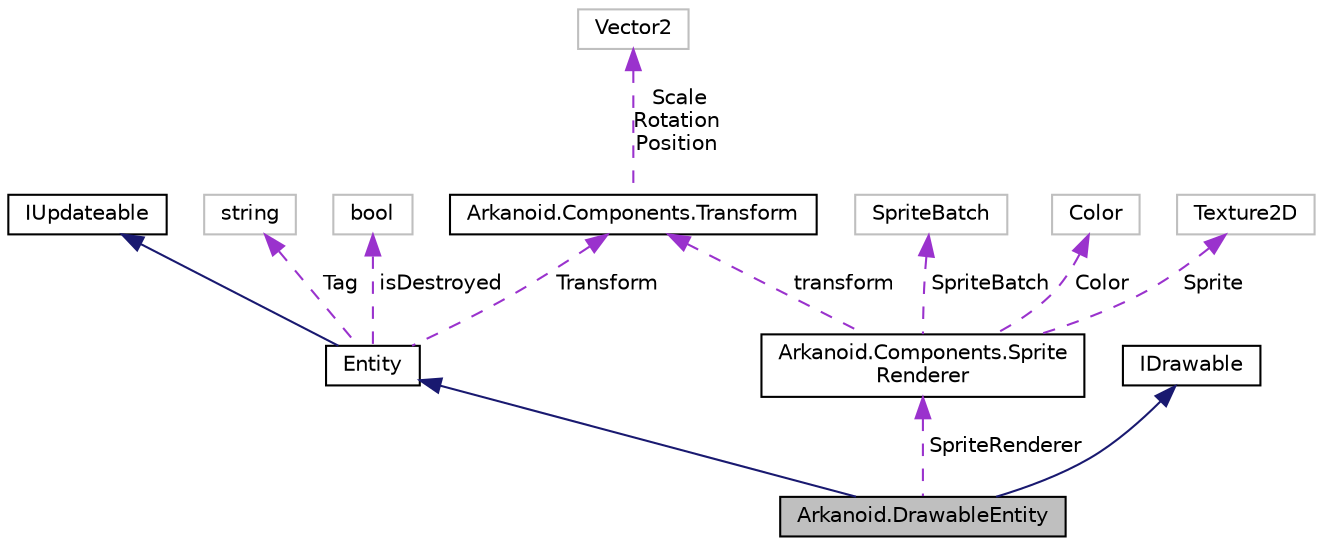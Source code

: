 digraph "Arkanoid.DrawableEntity"
{
 // INTERACTIVE_SVG=YES
  edge [fontname="Helvetica",fontsize="10",labelfontname="Helvetica",labelfontsize="10"];
  node [fontname="Helvetica",fontsize="10",shape=record];
  Node8 [label="Arkanoid.DrawableEntity",height=0.2,width=0.4,color="black", fillcolor="grey75", style="filled", fontcolor="black"];
  Node9 -> Node8 [dir="back",color="midnightblue",fontsize="10",style="solid",fontname="Helvetica"];
  Node9 [label="Entity",height=0.2,width=0.4,color="black", fillcolor="white", style="filled",URL="$class_arkanoid_1_1_entity.html",tooltip="Basic class for objects (every updateable body in the scene must inherit from it) ..."];
  Node10 -> Node9 [dir="back",color="midnightblue",fontsize="10",style="solid",fontname="Helvetica"];
  Node10 [label="IUpdateable",height=0.2,width=0.4,color="black", fillcolor="white", style="filled",URL="$interface_arkanoid_1_1_i_updateable.html",tooltip="Basic interface for objects which should be updated every frame "];
  Node11 -> Node9 [dir="back",color="darkorchid3",fontsize="10",style="dashed",label=" Tag" ,fontname="Helvetica"];
  Node11 [label="string",height=0.2,width=0.4,color="grey75", fillcolor="white", style="filled"];
  Node12 -> Node9 [dir="back",color="darkorchid3",fontsize="10",style="dashed",label=" Transform" ,fontname="Helvetica"];
  Node12 [label="Arkanoid.Components.Transform",height=0.2,width=0.4,color="black", fillcolor="white", style="filled",URL="$class_arkanoid_1_1_components_1_1_transform.html",tooltip="Class containing position, rotation and scale of the entity "];
  Node13 -> Node12 [dir="back",color="darkorchid3",fontsize="10",style="dashed",label=" Scale\nRotation\nPosition" ,fontname="Helvetica"];
  Node13 [label="Vector2",height=0.2,width=0.4,color="grey75", fillcolor="white", style="filled"];
  Node14 -> Node9 [dir="back",color="darkorchid3",fontsize="10",style="dashed",label=" isDestroyed" ,fontname="Helvetica"];
  Node14 [label="bool",height=0.2,width=0.4,color="grey75", fillcolor="white", style="filled"];
  Node15 -> Node8 [dir="back",color="midnightblue",fontsize="10",style="solid",fontname="Helvetica"];
  Node15 [label="IDrawable",height=0.2,width=0.4,color="black", fillcolor="white", style="filled",URL="$interface_arkanoid_1_1_i_drawable.html",tooltip="Interface for objects drawn on the screen "];
  Node16 -> Node8 [dir="back",color="darkorchid3",fontsize="10",style="dashed",label=" SpriteRenderer" ,fontname="Helvetica"];
  Node16 [label="Arkanoid.Components.Sprite\lRenderer",height=0.2,width=0.4,color="black", fillcolor="white", style="filled",URL="$class_arkanoid_1_1_components_1_1_sprite_renderer.html",tooltip="Component class taking care of drawing texture it contains "];
  Node17 -> Node16 [dir="back",color="darkorchid3",fontsize="10",style="dashed",label=" SpriteBatch" ,fontname="Helvetica"];
  Node17 [label="SpriteBatch",height=0.2,width=0.4,color="grey75", fillcolor="white", style="filled"];
  Node12 -> Node16 [dir="back",color="darkorchid3",fontsize="10",style="dashed",label=" transform" ,fontname="Helvetica"];
  Node18 -> Node16 [dir="back",color="darkorchid3",fontsize="10",style="dashed",label=" Color" ,fontname="Helvetica"];
  Node18 [label="Color",height=0.2,width=0.4,color="grey75", fillcolor="white", style="filled"];
  Node19 -> Node16 [dir="back",color="darkorchid3",fontsize="10",style="dashed",label=" Sprite" ,fontname="Helvetica"];
  Node19 [label="Texture2D",height=0.2,width=0.4,color="grey75", fillcolor="white", style="filled"];
}
